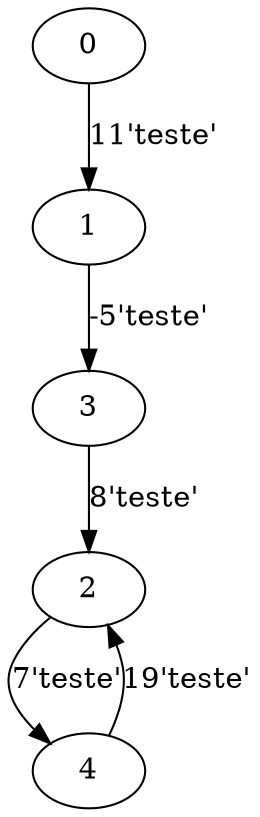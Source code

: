 digraph G {
	0 -> 1 [label="11'teste'"];
	1 -> 3 [label="-5'teste'"];
	2 -> 4 [label="7'teste'"];
	3 -> 2 [label="8'teste'"];
	4 -> 2 [label="19'teste'"];
}

